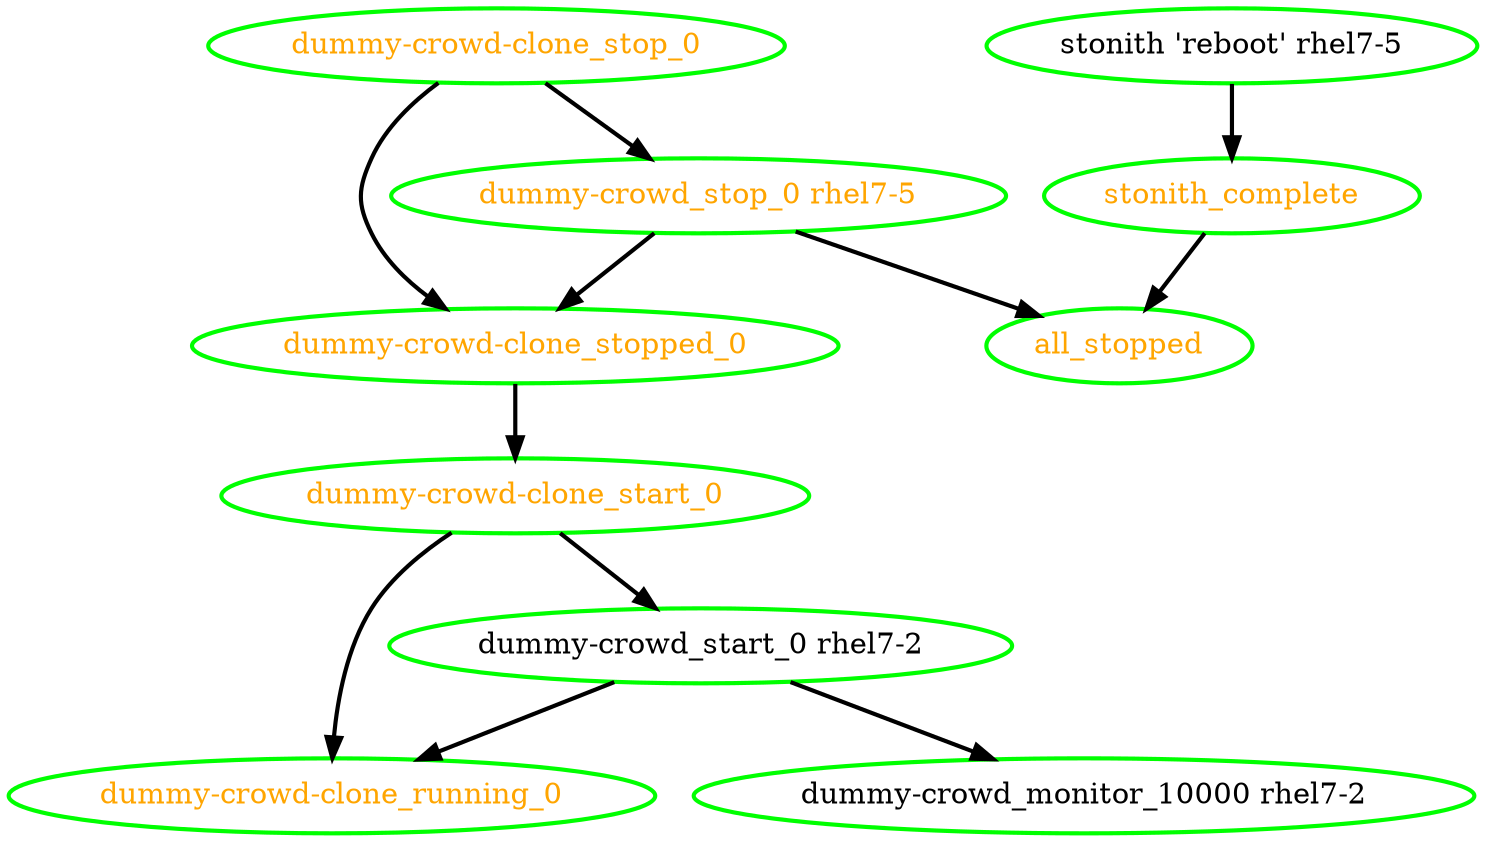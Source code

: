 digraph "g" {
"all_stopped" [ style=bold color="green" fontcolor="orange"]
"dummy-crowd-clone_running_0" [ style=bold color="green" fontcolor="orange"]
"dummy-crowd-clone_start_0" -> "dummy-crowd-clone_running_0" [ style = bold]
"dummy-crowd-clone_start_0" -> "dummy-crowd_start_0 rhel7-2" [ style = bold]
"dummy-crowd-clone_start_0" [ style=bold color="green" fontcolor="orange"]
"dummy-crowd-clone_stop_0" -> "dummy-crowd-clone_stopped_0" [ style = bold]
"dummy-crowd-clone_stop_0" -> "dummy-crowd_stop_0 rhel7-5" [ style = bold]
"dummy-crowd-clone_stop_0" [ style=bold color="green" fontcolor="orange"]
"dummy-crowd-clone_stopped_0" -> "dummy-crowd-clone_start_0" [ style = bold]
"dummy-crowd-clone_stopped_0" [ style=bold color="green" fontcolor="orange"]
"dummy-crowd_monitor_10000 rhel7-2" [ style=bold color="green" fontcolor="black"]
"dummy-crowd_start_0 rhel7-2" -> "dummy-crowd-clone_running_0" [ style = bold]
"dummy-crowd_start_0 rhel7-2" -> "dummy-crowd_monitor_10000 rhel7-2" [ style = bold]
"dummy-crowd_start_0 rhel7-2" [ style=bold color="green" fontcolor="black"]
"dummy-crowd_stop_0 rhel7-5" -> "all_stopped" [ style = bold]
"dummy-crowd_stop_0 rhel7-5" -> "dummy-crowd-clone_stopped_0" [ style = bold]
"dummy-crowd_stop_0 rhel7-5" [ style=bold color="green" fontcolor="orange"]
"stonith 'reboot' rhel7-5" -> "stonith_complete" [ style = bold]
"stonith 'reboot' rhel7-5" [ style=bold color="green" fontcolor="black"]
"stonith_complete" -> "all_stopped" [ style = bold]
"stonith_complete" [ style=bold color="green" fontcolor="orange"]
}
